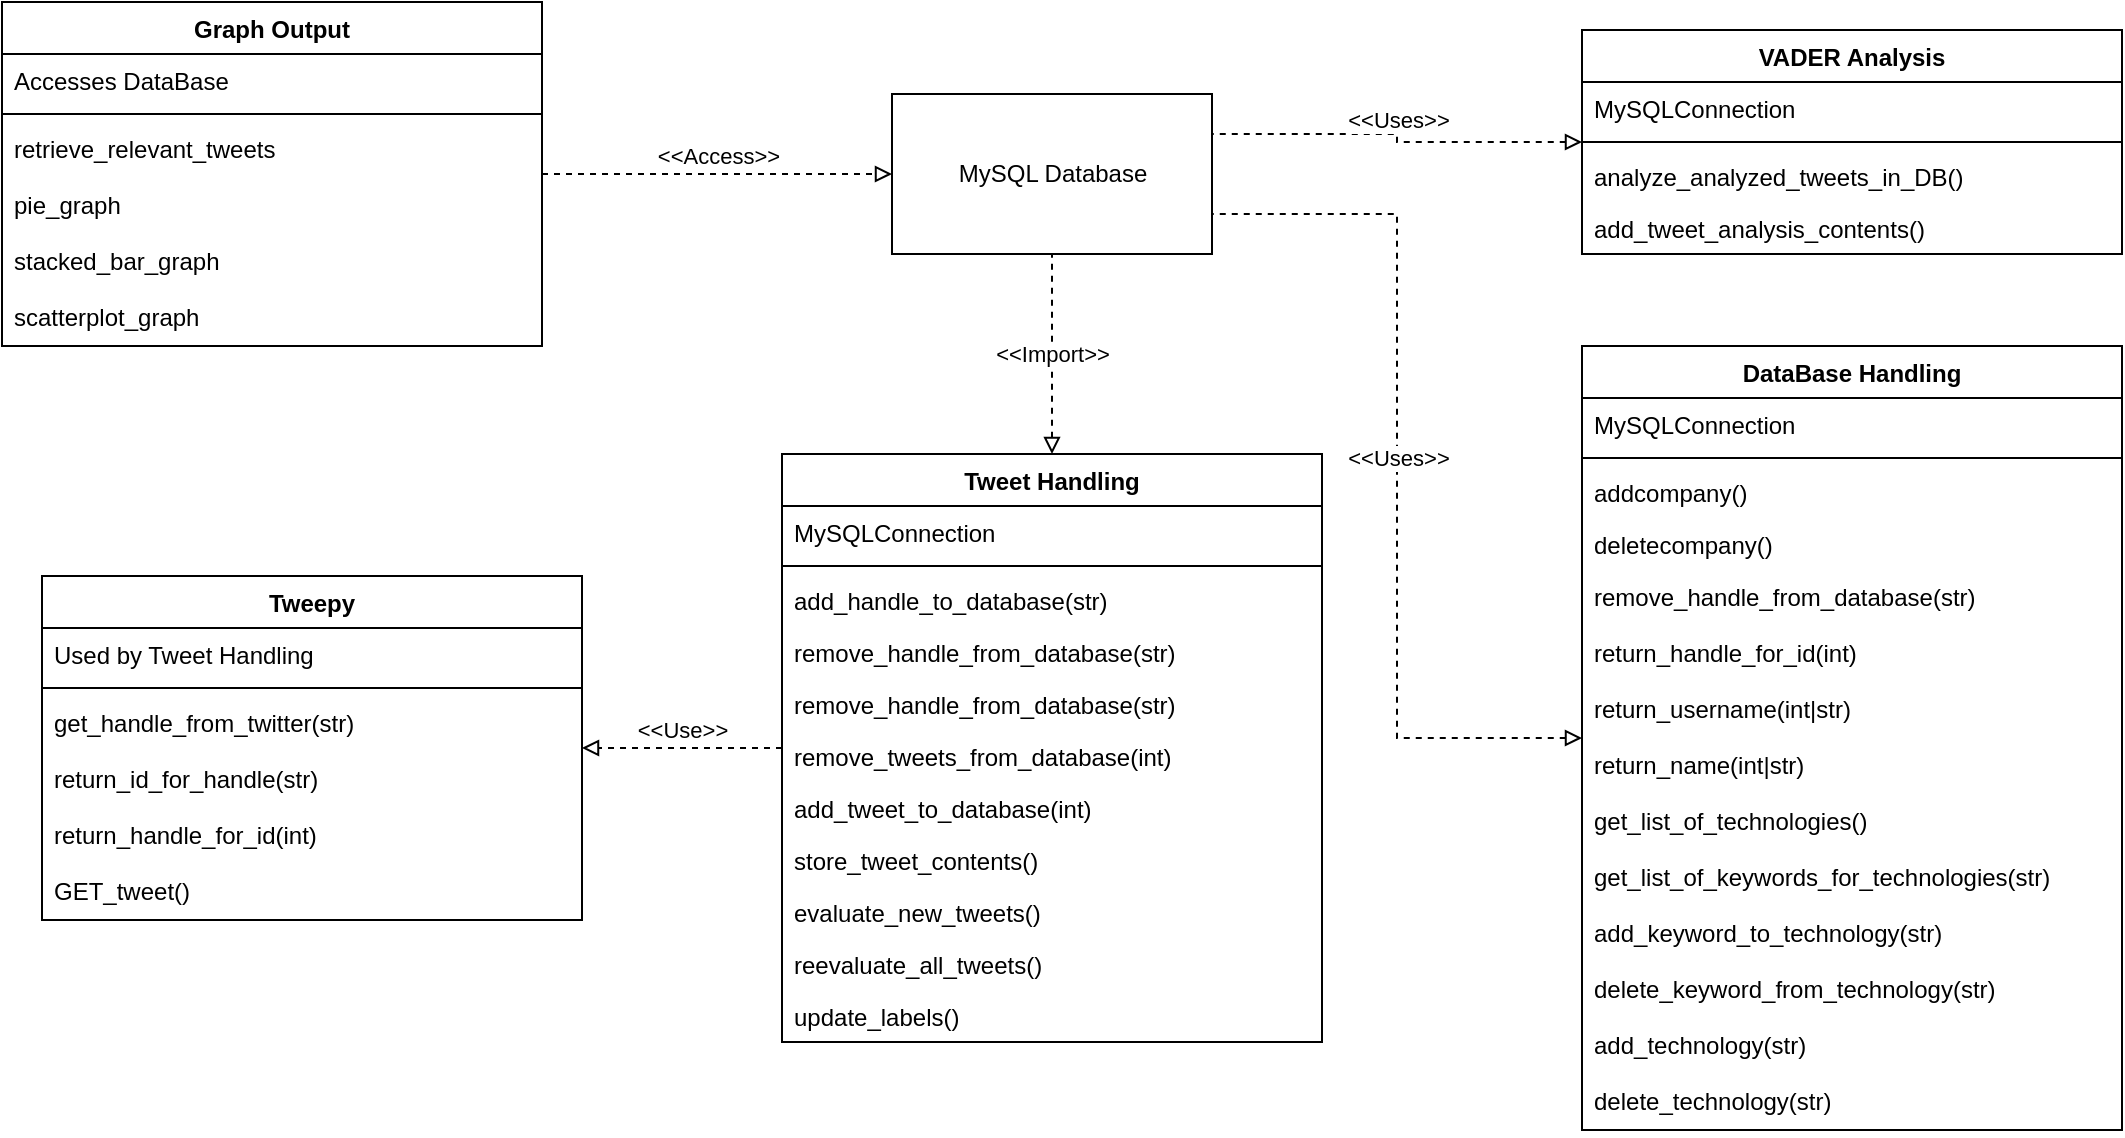 <mxfile version="20.5.3" type="github">
  <diagram id="C5RBs43oDa-KdzZeNtuy" name="Page-1">
    <mxGraphModel dx="1422" dy="771" grid="1" gridSize="10" guides="1" tooltips="1" connect="1" arrows="1" fold="1" page="1" pageScale="1" pageWidth="827" pageHeight="1169" math="0" shadow="0">
      <root>
        <mxCell id="WIyWlLk6GJQsqaUBKTNV-0" />
        <mxCell id="WIyWlLk6GJQsqaUBKTNV-1" parent="WIyWlLk6GJQsqaUBKTNV-0" />
        <mxCell id="DGMcgEzZv-ii-hW6hJZs-12" value="&amp;lt;&amp;lt;Access&amp;gt;&amp;gt;" style="endArrow=block;dashed=1;html=1;rounded=0;strokeWidth=1;edgeStyle=elbowEdgeStyle;startArrow=none;startFill=0;endFill=0;labelPosition=center;verticalLabelPosition=top;align=center;verticalAlign=bottom;strokeColor=default;" parent="WIyWlLk6GJQsqaUBKTNV-1" source="DGMcgEzZv-ii-hW6hJZs-46" target="DGMcgEzZv-ii-hW6hJZs-397" edge="1">
          <mxGeometry width="50" height="50" relative="1" as="geometry">
            <mxPoint x="370" y="594" as="sourcePoint" />
            <mxPoint x="590" y="189.0" as="targetPoint" />
          </mxGeometry>
        </mxCell>
        <mxCell id="DGMcgEzZv-ii-hW6hJZs-14" value="&lt;div&gt;&amp;lt;&amp;lt;Use&amp;gt;&amp;gt;&lt;/div&gt;" style="endArrow=block;dashed=1;html=1;rounded=0;strokeWidth=1;edgeStyle=elbowEdgeStyle;startArrow=none;startFill=0;endFill=0;labelPosition=center;verticalLabelPosition=top;align=center;verticalAlign=bottom;strokeColor=default;" parent="WIyWlLk6GJQsqaUBKTNV-1" source="DGMcgEzZv-ii-hW6hJZs-331" target="DGMcgEzZv-ii-hW6hJZs-36" edge="1">
          <mxGeometry width="50" height="50" relative="1" as="geometry">
            <mxPoint x="688.8" y="528.68" as="sourcePoint" />
            <mxPoint x="320" y="292.5" as="targetPoint" />
          </mxGeometry>
        </mxCell>
        <mxCell id="DGMcgEzZv-ii-hW6hJZs-16" value="&amp;lt;&amp;lt;Uses&amp;gt;&amp;gt;" style="endArrow=none;dashed=1;html=1;rounded=0;strokeWidth=1;edgeStyle=elbowEdgeStyle;startArrow=block;startFill=0;endFill=0;labelPosition=center;verticalLabelPosition=top;align=center;verticalAlign=bottom;strokeColor=default;entryX=1;entryY=0.75;entryDx=0;entryDy=0;" parent="WIyWlLk6GJQsqaUBKTNV-1" source="DGMcgEzZv-ii-hW6hJZs-351" target="DGMcgEzZv-ii-hW6hJZs-397" edge="1">
          <mxGeometry width="50" height="50" relative="1" as="geometry">
            <mxPoint x="1170" y="490" as="sourcePoint" />
            <mxPoint x="850" y="220" as="targetPoint" />
          </mxGeometry>
        </mxCell>
        <mxCell id="DGMcgEzZv-ii-hW6hJZs-36" value="Tweepy" style="swimlane;fontStyle=1;align=center;verticalAlign=top;childLayout=stackLayout;horizontal=1;startSize=26;horizontalStack=0;resizeParent=1;resizeParentMax=0;resizeLast=0;collapsible=1;marginBottom=0;" parent="WIyWlLk6GJQsqaUBKTNV-1" vertex="1">
          <mxGeometry x="230" y="361" width="270" height="172" as="geometry">
            <mxRectangle x="280" y="390" width="130" height="30" as="alternateBounds" />
          </mxGeometry>
        </mxCell>
        <mxCell id="DGMcgEzZv-ii-hW6hJZs-37" value="Used by Tweet Handling" style="text;strokeColor=none;fillColor=none;align=left;verticalAlign=top;spacingLeft=4;spacingRight=4;overflow=hidden;rotatable=0;points=[[0,0.5],[1,0.5]];portConstraint=eastwest;" parent="DGMcgEzZv-ii-hW6hJZs-36" vertex="1">
          <mxGeometry y="26" width="270" height="26" as="geometry" />
        </mxCell>
        <mxCell id="DGMcgEzZv-ii-hW6hJZs-38" value="" style="line;strokeWidth=1;fillColor=none;align=left;verticalAlign=middle;spacingTop=-1;spacingLeft=3;spacingRight=3;rotatable=0;labelPosition=right;points=[];portConstraint=eastwest;strokeColor=inherit;" parent="DGMcgEzZv-ii-hW6hJZs-36" vertex="1">
          <mxGeometry y="52" width="270" height="8" as="geometry" />
        </mxCell>
        <mxCell id="DGMcgEzZv-ii-hW6hJZs-44" value="get_handle_from_twitter(str)" style="text;strokeColor=none;fillColor=none;align=left;verticalAlign=top;spacingLeft=4;spacingRight=4;overflow=hidden;rotatable=0;points=[[0,0.5],[1,0.5]];portConstraint=eastwest;" parent="DGMcgEzZv-ii-hW6hJZs-36" vertex="1">
          <mxGeometry y="60" width="270" height="28" as="geometry" />
        </mxCell>
        <mxCell id="DGMcgEzZv-ii-hW6hJZs-45" value="return_id_for_handle(str)" style="text;strokeColor=none;fillColor=none;align=left;verticalAlign=top;spacingLeft=4;spacingRight=4;overflow=hidden;rotatable=0;points=[[0,0.5],[1,0.5]];portConstraint=eastwest;" parent="DGMcgEzZv-ii-hW6hJZs-36" vertex="1">
          <mxGeometry y="88" width="270" height="28" as="geometry" />
        </mxCell>
        <mxCell id="DGMcgEzZv-ii-hW6hJZs-375" value="return_handle_for_id(int)" style="text;strokeColor=none;fillColor=none;align=left;verticalAlign=top;spacingLeft=4;spacingRight=4;overflow=hidden;rotatable=0;points=[[0,0.5],[1,0.5]];portConstraint=eastwest;" parent="DGMcgEzZv-ii-hW6hJZs-36" vertex="1">
          <mxGeometry y="116" width="270" height="28" as="geometry" />
        </mxCell>
        <mxCell id="DGMcgEzZv-ii-hW6hJZs-382" value="GET_tweet()" style="text;strokeColor=none;fillColor=none;align=left;verticalAlign=top;spacingLeft=4;spacingRight=4;overflow=hidden;rotatable=0;points=[[0,0.5],[1,0.5]];portConstraint=eastwest;" parent="DGMcgEzZv-ii-hW6hJZs-36" vertex="1">
          <mxGeometry y="144" width="270" height="28" as="geometry" />
        </mxCell>
        <mxCell id="DGMcgEzZv-ii-hW6hJZs-46" value="Graph Output" style="swimlane;fontStyle=1;align=center;verticalAlign=top;childLayout=stackLayout;horizontal=1;startSize=26;horizontalStack=0;resizeParent=1;resizeParentMax=0;resizeLast=0;collapsible=1;marginBottom=0;" parent="WIyWlLk6GJQsqaUBKTNV-1" vertex="1">
          <mxGeometry x="210" y="74" width="270" height="172" as="geometry">
            <mxRectangle x="280" y="390" width="130" height="30" as="alternateBounds" />
          </mxGeometry>
        </mxCell>
        <mxCell id="DGMcgEzZv-ii-hW6hJZs-47" value="Accesses DataBase" style="text;strokeColor=none;fillColor=none;align=left;verticalAlign=top;spacingLeft=4;spacingRight=4;overflow=hidden;rotatable=0;points=[[0,0.5],[1,0.5]];portConstraint=eastwest;" parent="DGMcgEzZv-ii-hW6hJZs-46" vertex="1">
          <mxGeometry y="26" width="270" height="26" as="geometry" />
        </mxCell>
        <mxCell id="DGMcgEzZv-ii-hW6hJZs-48" value="" style="line;strokeWidth=1;fillColor=none;align=left;verticalAlign=middle;spacingTop=-1;spacingLeft=3;spacingRight=3;rotatable=0;labelPosition=right;points=[];portConstraint=eastwest;strokeColor=inherit;" parent="DGMcgEzZv-ii-hW6hJZs-46" vertex="1">
          <mxGeometry y="52" width="270" height="8" as="geometry" />
        </mxCell>
        <mxCell id="DGMcgEzZv-ii-hW6hJZs-50" value="retrieve_relevant_tweets" style="text;strokeColor=none;fillColor=none;align=left;verticalAlign=top;spacingLeft=4;spacingRight=4;overflow=hidden;rotatable=0;points=[[0,0.5],[1,0.5]];portConstraint=eastwest;" parent="DGMcgEzZv-ii-hW6hJZs-46" vertex="1">
          <mxGeometry y="60" width="270" height="28" as="geometry" />
        </mxCell>
        <mxCell id="DGMcgEzZv-ii-hW6hJZs-384" value="pie_graph&#xa;" style="text;strokeColor=none;fillColor=none;align=left;verticalAlign=top;spacingLeft=4;spacingRight=4;overflow=hidden;rotatable=0;points=[[0,0.5],[1,0.5]];portConstraint=eastwest;" parent="DGMcgEzZv-ii-hW6hJZs-46" vertex="1">
          <mxGeometry y="88" width="270" height="28" as="geometry" />
        </mxCell>
        <mxCell id="DGMcgEzZv-ii-hW6hJZs-385" value="stacked_bar_graph" style="text;strokeColor=none;fillColor=none;align=left;verticalAlign=top;spacingLeft=4;spacingRight=4;overflow=hidden;rotatable=0;points=[[0,0.5],[1,0.5]];portConstraint=eastwest;" parent="DGMcgEzZv-ii-hW6hJZs-46" vertex="1">
          <mxGeometry y="116" width="270" height="28" as="geometry" />
        </mxCell>
        <mxCell id="DGMcgEzZv-ii-hW6hJZs-386" value="scatterplot_graph" style="text;strokeColor=none;fillColor=none;align=left;verticalAlign=top;spacingLeft=4;spacingRight=4;overflow=hidden;rotatable=0;points=[[0,0.5],[1,0.5]];portConstraint=eastwest;" parent="DGMcgEzZv-ii-hW6hJZs-46" vertex="1">
          <mxGeometry y="144" width="270" height="28" as="geometry" />
        </mxCell>
        <mxCell id="DGMcgEzZv-ii-hW6hJZs-331" value="Tweet Handling" style="swimlane;fontStyle=1;align=center;verticalAlign=top;childLayout=stackLayout;horizontal=1;startSize=26;horizontalStack=0;resizeParent=1;resizeParentMax=0;resizeLast=0;collapsible=1;marginBottom=0;" parent="WIyWlLk6GJQsqaUBKTNV-1" vertex="1">
          <mxGeometry x="600" y="300" width="270" height="294" as="geometry">
            <mxRectangle x="280" y="390" width="130" height="30" as="alternateBounds" />
          </mxGeometry>
        </mxCell>
        <mxCell id="DGMcgEzZv-ii-hW6hJZs-332" value="MySQLConnection" style="text;strokeColor=none;fillColor=none;align=left;verticalAlign=top;spacingLeft=4;spacingRight=4;overflow=hidden;rotatable=0;points=[[0,0.5],[1,0.5]];portConstraint=eastwest;" parent="DGMcgEzZv-ii-hW6hJZs-331" vertex="1">
          <mxGeometry y="26" width="270" height="26" as="geometry" />
        </mxCell>
        <mxCell id="DGMcgEzZv-ii-hW6hJZs-333" value="" style="line;strokeWidth=1;fillColor=none;align=left;verticalAlign=middle;spacingTop=-1;spacingLeft=3;spacingRight=3;rotatable=0;labelPosition=right;points=[];portConstraint=eastwest;strokeColor=inherit;" parent="DGMcgEzZv-ii-hW6hJZs-331" vertex="1">
          <mxGeometry y="52" width="270" height="8" as="geometry" />
        </mxCell>
        <mxCell id="DGMcgEzZv-ii-hW6hJZs-334" value="add_handle_to_database(str)" style="text;strokeColor=none;fillColor=none;align=left;verticalAlign=top;spacingLeft=4;spacingRight=4;overflow=hidden;rotatable=0;points=[[0,0.5],[1,0.5]];portConstraint=eastwest;" parent="DGMcgEzZv-ii-hW6hJZs-331" vertex="1">
          <mxGeometry y="60" width="270" height="26" as="geometry" />
        </mxCell>
        <mxCell id="DGMcgEzZv-ii-hW6hJZs-373" value="remove_handle_from_database(str)" style="text;strokeColor=none;fillColor=none;align=left;verticalAlign=top;spacingLeft=4;spacingRight=4;overflow=hidden;rotatable=0;points=[[0,0.5],[1,0.5]];portConstraint=eastwest;" parent="DGMcgEzZv-ii-hW6hJZs-331" vertex="1">
          <mxGeometry y="86" width="270" height="26" as="geometry" />
        </mxCell>
        <mxCell id="DGMcgEzZv-ii-hW6hJZs-374" value="remove_handle_from_database(str)" style="text;strokeColor=none;fillColor=none;align=left;verticalAlign=top;spacingLeft=4;spacingRight=4;overflow=hidden;rotatable=0;points=[[0,0.5],[1,0.5]];portConstraint=eastwest;" parent="DGMcgEzZv-ii-hW6hJZs-331" vertex="1">
          <mxGeometry y="112" width="270" height="26" as="geometry" />
        </mxCell>
        <mxCell id="DGMcgEzZv-ii-hW6hJZs-379" value="remove_tweets_from_database(int)" style="text;strokeColor=none;fillColor=none;align=left;verticalAlign=top;spacingLeft=4;spacingRight=4;overflow=hidden;rotatable=0;points=[[0,0.5],[1,0.5]];portConstraint=eastwest;" parent="DGMcgEzZv-ii-hW6hJZs-331" vertex="1">
          <mxGeometry y="138" width="270" height="26" as="geometry" />
        </mxCell>
        <mxCell id="DGMcgEzZv-ii-hW6hJZs-380" value="add_tweet_to_database(int)" style="text;strokeColor=none;fillColor=none;align=left;verticalAlign=top;spacingLeft=4;spacingRight=4;overflow=hidden;rotatable=0;points=[[0,0.5],[1,0.5]];portConstraint=eastwest;" parent="DGMcgEzZv-ii-hW6hJZs-331" vertex="1">
          <mxGeometry y="164" width="270" height="26" as="geometry" />
        </mxCell>
        <mxCell id="DGMcgEzZv-ii-hW6hJZs-383" value="store_tweet_contents()" style="text;strokeColor=none;fillColor=none;align=left;verticalAlign=top;spacingLeft=4;spacingRight=4;overflow=hidden;rotatable=0;points=[[0,0.5],[1,0.5]];portConstraint=eastwest;" parent="DGMcgEzZv-ii-hW6hJZs-331" vertex="1">
          <mxGeometry y="190" width="270" height="26" as="geometry" />
        </mxCell>
        <mxCell id="DGMcgEzZv-ii-hW6hJZs-388" value="evaluate_new_tweets()" style="text;strokeColor=none;fillColor=none;align=left;verticalAlign=top;spacingLeft=4;spacingRight=4;overflow=hidden;rotatable=0;points=[[0,0.5],[1,0.5]];portConstraint=eastwest;" parent="DGMcgEzZv-ii-hW6hJZs-331" vertex="1">
          <mxGeometry y="216" width="270" height="26" as="geometry" />
        </mxCell>
        <mxCell id="DGMcgEzZv-ii-hW6hJZs-389" value="reevaluate_all_tweets()" style="text;strokeColor=none;fillColor=none;align=left;verticalAlign=top;spacingLeft=4;spacingRight=4;overflow=hidden;rotatable=0;points=[[0,0.5],[1,0.5]];portConstraint=eastwest;" parent="DGMcgEzZv-ii-hW6hJZs-331" vertex="1">
          <mxGeometry y="242" width="270" height="26" as="geometry" />
        </mxCell>
        <mxCell id="DGMcgEzZv-ii-hW6hJZs-390" value="update_labels()" style="text;strokeColor=none;fillColor=none;align=left;verticalAlign=top;spacingLeft=4;spacingRight=4;overflow=hidden;rotatable=0;points=[[0,0.5],[1,0.5]];portConstraint=eastwest;" parent="DGMcgEzZv-ii-hW6hJZs-331" vertex="1">
          <mxGeometry y="268" width="270" height="26" as="geometry" />
        </mxCell>
        <mxCell id="DGMcgEzZv-ii-hW6hJZs-341" value="VADER Analysis" style="swimlane;fontStyle=1;align=center;verticalAlign=top;childLayout=stackLayout;horizontal=1;startSize=26;horizontalStack=0;resizeParent=1;resizeParentMax=0;resizeLast=0;collapsible=1;marginBottom=0;" parent="WIyWlLk6GJQsqaUBKTNV-1" vertex="1">
          <mxGeometry x="1000" y="88" width="270" height="112" as="geometry">
            <mxRectangle x="280" y="390" width="130" height="30" as="alternateBounds" />
          </mxGeometry>
        </mxCell>
        <mxCell id="DGMcgEzZv-ii-hW6hJZs-342" value="MySQLConnection" style="text;strokeColor=none;fillColor=none;align=left;verticalAlign=top;spacingLeft=4;spacingRight=4;overflow=hidden;rotatable=0;points=[[0,0.5],[1,0.5]];portConstraint=eastwest;" parent="DGMcgEzZv-ii-hW6hJZs-341" vertex="1">
          <mxGeometry y="26" width="270" height="26" as="geometry" />
        </mxCell>
        <mxCell id="DGMcgEzZv-ii-hW6hJZs-343" value="" style="line;strokeWidth=1;fillColor=none;align=left;verticalAlign=middle;spacingTop=-1;spacingLeft=3;spacingRight=3;rotatable=0;labelPosition=right;points=[];portConstraint=eastwest;strokeColor=inherit;" parent="DGMcgEzZv-ii-hW6hJZs-341" vertex="1">
          <mxGeometry y="52" width="270" height="8" as="geometry" />
        </mxCell>
        <mxCell id="DGMcgEzZv-ii-hW6hJZs-344" value="analyze_analyzed_tweets_in_DB()" style="text;strokeColor=none;fillColor=none;align=left;verticalAlign=top;spacingLeft=4;spacingRight=4;overflow=hidden;rotatable=0;points=[[0,0.5],[1,0.5]];portConstraint=eastwest;" parent="DGMcgEzZv-ii-hW6hJZs-341" vertex="1">
          <mxGeometry y="60" width="270" height="26" as="geometry" />
        </mxCell>
        <mxCell id="DGMcgEzZv-ii-hW6hJZs-345" value="add_tweet_analysis_contents()" style="text;strokeColor=none;fillColor=none;align=left;verticalAlign=top;spacingLeft=4;spacingRight=4;overflow=hidden;rotatable=0;points=[[0,0.5],[1,0.5]];portConstraint=eastwest;" parent="DGMcgEzZv-ii-hW6hJZs-341" vertex="1">
          <mxGeometry y="86" width="270" height="26" as="geometry" />
        </mxCell>
        <mxCell id="DGMcgEzZv-ii-hW6hJZs-351" value="DataBase Handling" style="swimlane;fontStyle=1;align=center;verticalAlign=top;childLayout=stackLayout;horizontal=1;startSize=26;horizontalStack=0;resizeParent=1;resizeParentMax=0;resizeLast=0;collapsible=1;marginBottom=0;" parent="WIyWlLk6GJQsqaUBKTNV-1" vertex="1">
          <mxGeometry x="1000" y="246" width="270" height="392" as="geometry">
            <mxRectangle x="280" y="390" width="130" height="30" as="alternateBounds" />
          </mxGeometry>
        </mxCell>
        <mxCell id="DGMcgEzZv-ii-hW6hJZs-352" value="MySQLConnection" style="text;strokeColor=none;fillColor=none;align=left;verticalAlign=top;spacingLeft=4;spacingRight=4;overflow=hidden;rotatable=0;points=[[0,0.5],[1,0.5]];portConstraint=eastwest;" parent="DGMcgEzZv-ii-hW6hJZs-351" vertex="1">
          <mxGeometry y="26" width="270" height="26" as="geometry" />
        </mxCell>
        <mxCell id="DGMcgEzZv-ii-hW6hJZs-353" value="" style="line;strokeWidth=1;fillColor=none;align=left;verticalAlign=middle;spacingTop=-1;spacingLeft=3;spacingRight=3;rotatable=0;labelPosition=right;points=[];portConstraint=eastwest;strokeColor=inherit;" parent="DGMcgEzZv-ii-hW6hJZs-351" vertex="1">
          <mxGeometry y="52" width="270" height="8" as="geometry" />
        </mxCell>
        <mxCell id="DGMcgEzZv-ii-hW6hJZs-354" value="addcompany()" style="text;strokeColor=none;fillColor=none;align=left;verticalAlign=top;spacingLeft=4;spacingRight=4;overflow=hidden;rotatable=0;points=[[0,0.5],[1,0.5]];portConstraint=eastwest;" parent="DGMcgEzZv-ii-hW6hJZs-351" vertex="1">
          <mxGeometry y="60" width="270" height="26" as="geometry" />
        </mxCell>
        <mxCell id="DGMcgEzZv-ii-hW6hJZs-355" value="deletecompany()" style="text;strokeColor=none;fillColor=none;align=left;verticalAlign=top;spacingLeft=4;spacingRight=4;overflow=hidden;rotatable=0;points=[[0,0.5],[1,0.5]];portConstraint=eastwest;" parent="DGMcgEzZv-ii-hW6hJZs-351" vertex="1">
          <mxGeometry y="86" width="270" height="26" as="geometry" />
        </mxCell>
        <mxCell id="DGMcgEzZv-ii-hW6hJZs-356" value="remove_handle_from_database(str)" style="text;strokeColor=none;fillColor=none;align=left;verticalAlign=top;spacingLeft=4;spacingRight=4;overflow=hidden;rotatable=0;points=[[0,0.5],[1,0.5]];portConstraint=eastwest;" parent="DGMcgEzZv-ii-hW6hJZs-351" vertex="1">
          <mxGeometry y="112" width="270" height="28" as="geometry" />
        </mxCell>
        <mxCell id="DGMcgEzZv-ii-hW6hJZs-357" value="return_handle_for_id(int)" style="text;strokeColor=none;fillColor=none;align=left;verticalAlign=top;spacingLeft=4;spacingRight=4;overflow=hidden;rotatable=0;points=[[0,0.5],[1,0.5]];portConstraint=eastwest;" parent="DGMcgEzZv-ii-hW6hJZs-351" vertex="1">
          <mxGeometry y="140" width="270" height="28" as="geometry" />
        </mxCell>
        <mxCell id="DGMcgEzZv-ii-hW6hJZs-358" value="return_username(int|str)" style="text;strokeColor=none;fillColor=none;align=left;verticalAlign=top;spacingLeft=4;spacingRight=4;overflow=hidden;rotatable=0;points=[[0,0.5],[1,0.5]];portConstraint=eastwest;" parent="DGMcgEzZv-ii-hW6hJZs-351" vertex="1">
          <mxGeometry y="168" width="270" height="28" as="geometry" />
        </mxCell>
        <mxCell id="DGMcgEzZv-ii-hW6hJZs-359" value="return_name(int|str)" style="text;strokeColor=none;fillColor=none;align=left;verticalAlign=top;spacingLeft=4;spacingRight=4;overflow=hidden;rotatable=0;points=[[0,0.5],[1,0.5]];portConstraint=eastwest;" parent="DGMcgEzZv-ii-hW6hJZs-351" vertex="1">
          <mxGeometry y="196" width="270" height="28" as="geometry" />
        </mxCell>
        <mxCell id="DGMcgEzZv-ii-hW6hJZs-360" value="get_list_of_technologies()" style="text;strokeColor=none;fillColor=none;align=left;verticalAlign=top;spacingLeft=4;spacingRight=4;overflow=hidden;rotatable=0;points=[[0,0.5],[1,0.5]];portConstraint=eastwest;" parent="DGMcgEzZv-ii-hW6hJZs-351" vertex="1">
          <mxGeometry y="224" width="270" height="28" as="geometry" />
        </mxCell>
        <mxCell id="DGMcgEzZv-ii-hW6hJZs-391" value="get_list_of_keywords_for_technologies(str)" style="text;strokeColor=none;fillColor=none;align=left;verticalAlign=top;spacingLeft=4;spacingRight=4;overflow=hidden;rotatable=0;points=[[0,0.5],[1,0.5]];portConstraint=eastwest;" parent="DGMcgEzZv-ii-hW6hJZs-351" vertex="1">
          <mxGeometry y="252" width="270" height="28" as="geometry" />
        </mxCell>
        <mxCell id="DGMcgEzZv-ii-hW6hJZs-392" value="add_keyword_to_technology(str)" style="text;strokeColor=none;fillColor=none;align=left;verticalAlign=top;spacingLeft=4;spacingRight=4;overflow=hidden;rotatable=0;points=[[0,0.5],[1,0.5]];portConstraint=eastwest;" parent="DGMcgEzZv-ii-hW6hJZs-351" vertex="1">
          <mxGeometry y="280" width="270" height="28" as="geometry" />
        </mxCell>
        <mxCell id="DGMcgEzZv-ii-hW6hJZs-393" value="delete_keyword_from_technology(str)" style="text;strokeColor=none;fillColor=none;align=left;verticalAlign=top;spacingLeft=4;spacingRight=4;overflow=hidden;rotatable=0;points=[[0,0.5],[1,0.5]];portConstraint=eastwest;" parent="DGMcgEzZv-ii-hW6hJZs-351" vertex="1">
          <mxGeometry y="308" width="270" height="28" as="geometry" />
        </mxCell>
        <mxCell id="DGMcgEzZv-ii-hW6hJZs-394" value="add_technology(str)" style="text;strokeColor=none;fillColor=none;align=left;verticalAlign=top;spacingLeft=4;spacingRight=4;overflow=hidden;rotatable=0;points=[[0,0.5],[1,0.5]];portConstraint=eastwest;" parent="DGMcgEzZv-ii-hW6hJZs-351" vertex="1">
          <mxGeometry y="336" width="270" height="28" as="geometry" />
        </mxCell>
        <mxCell id="DGMcgEzZv-ii-hW6hJZs-395" value="delete_technology(str)" style="text;strokeColor=none;fillColor=none;align=left;verticalAlign=top;spacingLeft=4;spacingRight=4;overflow=hidden;rotatable=0;points=[[0,0.5],[1,0.5]];portConstraint=eastwest;" parent="DGMcgEzZv-ii-hW6hJZs-351" vertex="1">
          <mxGeometry y="364" width="270" height="28" as="geometry" />
        </mxCell>
        <mxCell id="DGMcgEzZv-ii-hW6hJZs-371" value="&amp;lt;&amp;lt;Uses&amp;gt;&amp;gt;" style="endArrow=none;dashed=1;html=1;rounded=0;strokeWidth=1;edgeStyle=elbowEdgeStyle;startArrow=block;startFill=0;endFill=0;labelPosition=center;verticalLabelPosition=top;align=center;verticalAlign=bottom;strokeColor=default;entryX=1;entryY=0.25;entryDx=0;entryDy=0;" parent="WIyWlLk6GJQsqaUBKTNV-1" source="DGMcgEzZv-ii-hW6hJZs-341" target="DGMcgEzZv-ii-hW6hJZs-397" edge="1">
          <mxGeometry width="50" height="50" relative="1" as="geometry">
            <mxPoint x="1245.05" y="187.004" as="sourcePoint" />
            <mxPoint x="860" y="100" as="targetPoint" />
          </mxGeometry>
        </mxCell>
        <mxCell id="DGMcgEzZv-ii-hW6hJZs-397" value="MySQL Database" style="html=1;" parent="WIyWlLk6GJQsqaUBKTNV-1" vertex="1">
          <mxGeometry x="655" y="120" width="160" height="80" as="geometry" />
        </mxCell>
        <mxCell id="DGMcgEzZv-ii-hW6hJZs-401" value="&amp;lt;&amp;lt;Import&amp;gt;&amp;gt;" style="endArrow=none;dashed=1;html=1;rounded=0;exitX=0.5;exitY=0;exitDx=0;exitDy=0;endFill=0;startArrow=block;startFill=0;" parent="WIyWlLk6GJQsqaUBKTNV-1" source="DGMcgEzZv-ii-hW6hJZs-331" target="DGMcgEzZv-ii-hW6hJZs-397" edge="1">
          <mxGeometry width="50" height="50" relative="1" as="geometry">
            <mxPoint x="730" y="460" as="sourcePoint" />
            <mxPoint x="780" y="410" as="targetPoint" />
          </mxGeometry>
        </mxCell>
      </root>
    </mxGraphModel>
  </diagram>
</mxfile>
